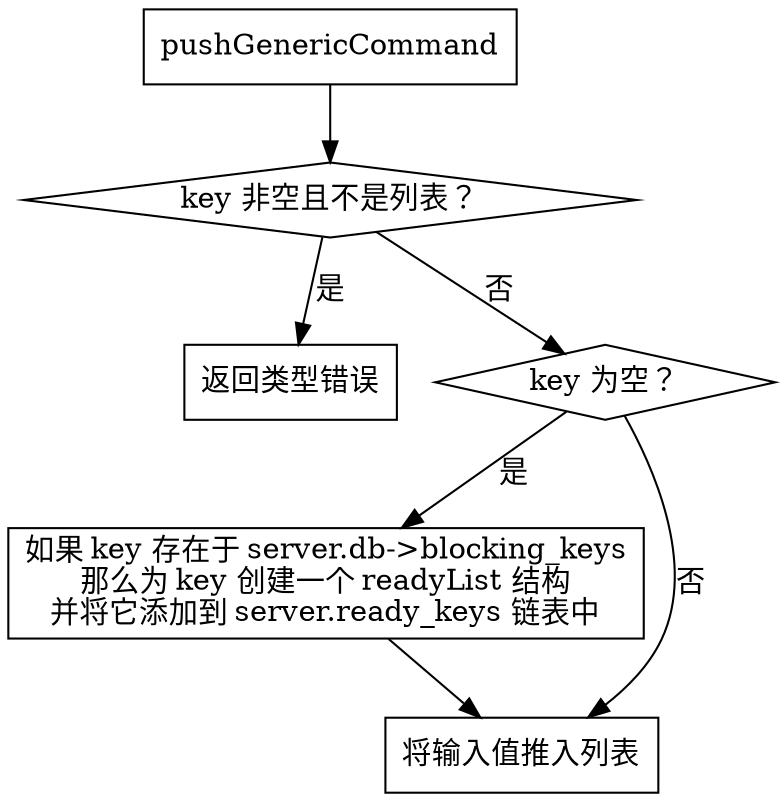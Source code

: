digraph push_generic_command {
    
    node [shape = record];

    /*
    lpush [label = "LPUSH key value [value ...]"];
    rpush [label = "RPUSH key value [value ...]"];
    linsert [label = "LINSERT key BEFORE\|AFTER pivot value"];
    */

    pushGenericCommand [label = "pushGenericCommand"];

    key_wrong_type_or_not [label = "key 非空且不是列表？", shape = diamond];

    return_wrong_type_error [label = "返回类型错误"];

    key_empty_or_not [label = "key 为空？", shape = diamond];

    // call_signal_list_as_ready [label = "调用 signalListAsReady"];

    add_key_to_ready_list_if_need [label = "如果 key 存在于 server.db-\>blocking_keys\n那么为 key 创建一个 readyList 结构\n并将它添加到 server.ready_keys 链表中"];

    push_value_to_list [label = "将输入值推入列表"];

    /*
    lpush -> pushGenericCommand;
    rpush -> pushGenericCommand;
    linsert -> pushGenericCommand;
    */

    pushGenericCommand -> key_wrong_type_or_not;

    key_wrong_type_or_not -> return_wrong_type_error [label = "是"];

    key_wrong_type_or_not -> key_empty_or_not [label = "否"];

    // key_empty_or_not -> call_signal_list_as_ready [label = "是"];

    // call_signal_list_as_ready -> add_key_to_ready_list_if_need;

    key_empty_or_not -> add_key_to_ready_list_if_need [label = "是"];

    key_empty_or_not -> push_value_to_list [label = "否"];
    add_key_to_ready_list_if_need -> push_value_to_list;
}
